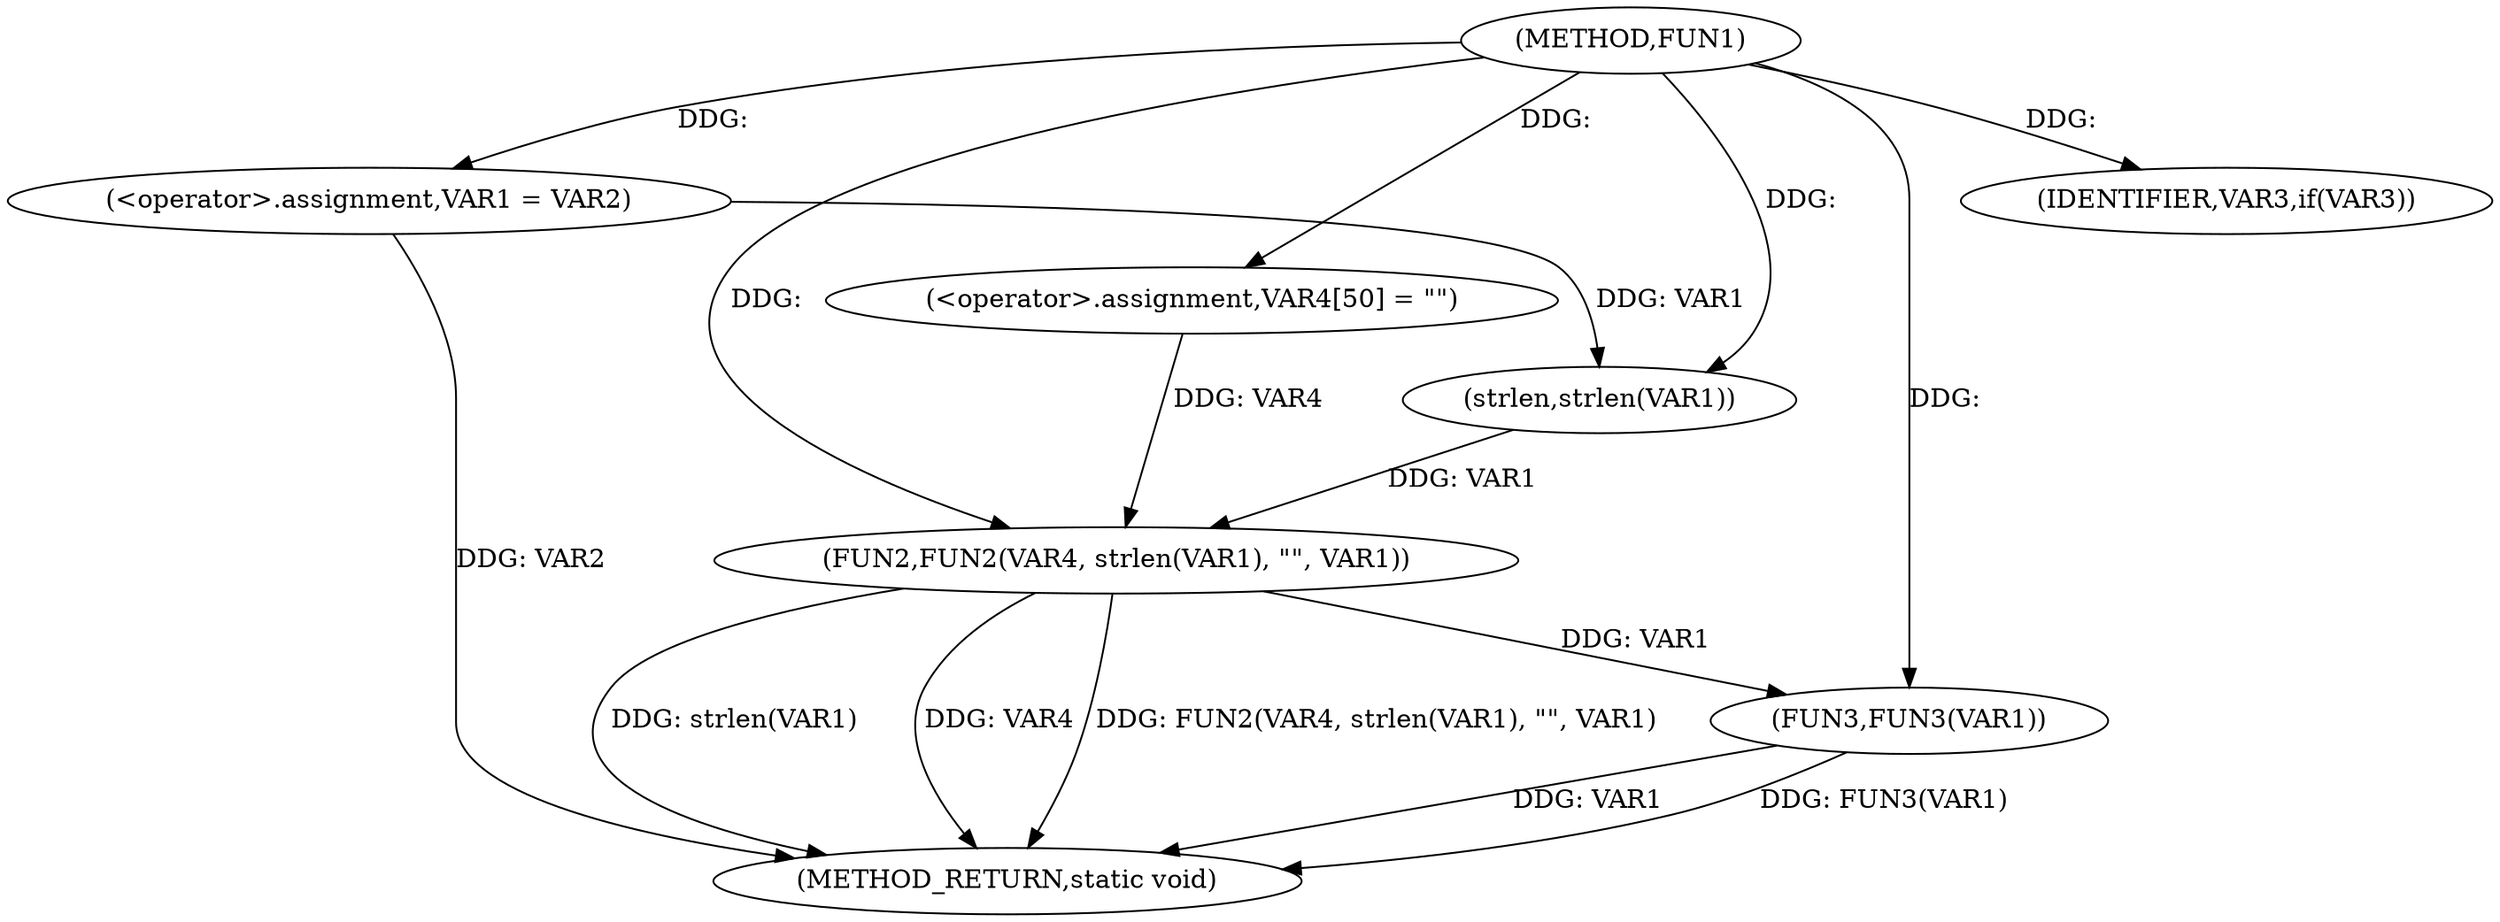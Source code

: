 digraph FUN1 {  
"1000100" [label = "(METHOD,FUN1)" ]
"1000123" [label = "(METHOD_RETURN,static void)" ]
"1000104" [label = "(<operator>.assignment,VAR1 = VAR2)" ]
"1000108" [label = "(IDENTIFIER,VAR3,if(VAR3))" ]
"1000112" [label = "(<operator>.assignment,VAR4[50] = \"\")" ]
"1000115" [label = "(FUN2,FUN2(VAR4, strlen(VAR1), \"\", VAR1))" ]
"1000117" [label = "(strlen,strlen(VAR1))" ]
"1000121" [label = "(FUN3,FUN3(VAR1))" ]
  "1000115" -> "1000123"  [ label = "DDG: strlen(VAR1)"] 
  "1000121" -> "1000123"  [ label = "DDG: VAR1"] 
  "1000115" -> "1000123"  [ label = "DDG: VAR4"] 
  "1000104" -> "1000123"  [ label = "DDG: VAR2"] 
  "1000115" -> "1000123"  [ label = "DDG: FUN2(VAR4, strlen(VAR1), \"\", VAR1)"] 
  "1000121" -> "1000123"  [ label = "DDG: FUN3(VAR1)"] 
  "1000100" -> "1000104"  [ label = "DDG: "] 
  "1000100" -> "1000108"  [ label = "DDG: "] 
  "1000100" -> "1000112"  [ label = "DDG: "] 
  "1000112" -> "1000115"  [ label = "DDG: VAR4"] 
  "1000100" -> "1000115"  [ label = "DDG: "] 
  "1000117" -> "1000115"  [ label = "DDG: VAR1"] 
  "1000104" -> "1000117"  [ label = "DDG: VAR1"] 
  "1000100" -> "1000117"  [ label = "DDG: "] 
  "1000115" -> "1000121"  [ label = "DDG: VAR1"] 
  "1000100" -> "1000121"  [ label = "DDG: "] 
}
